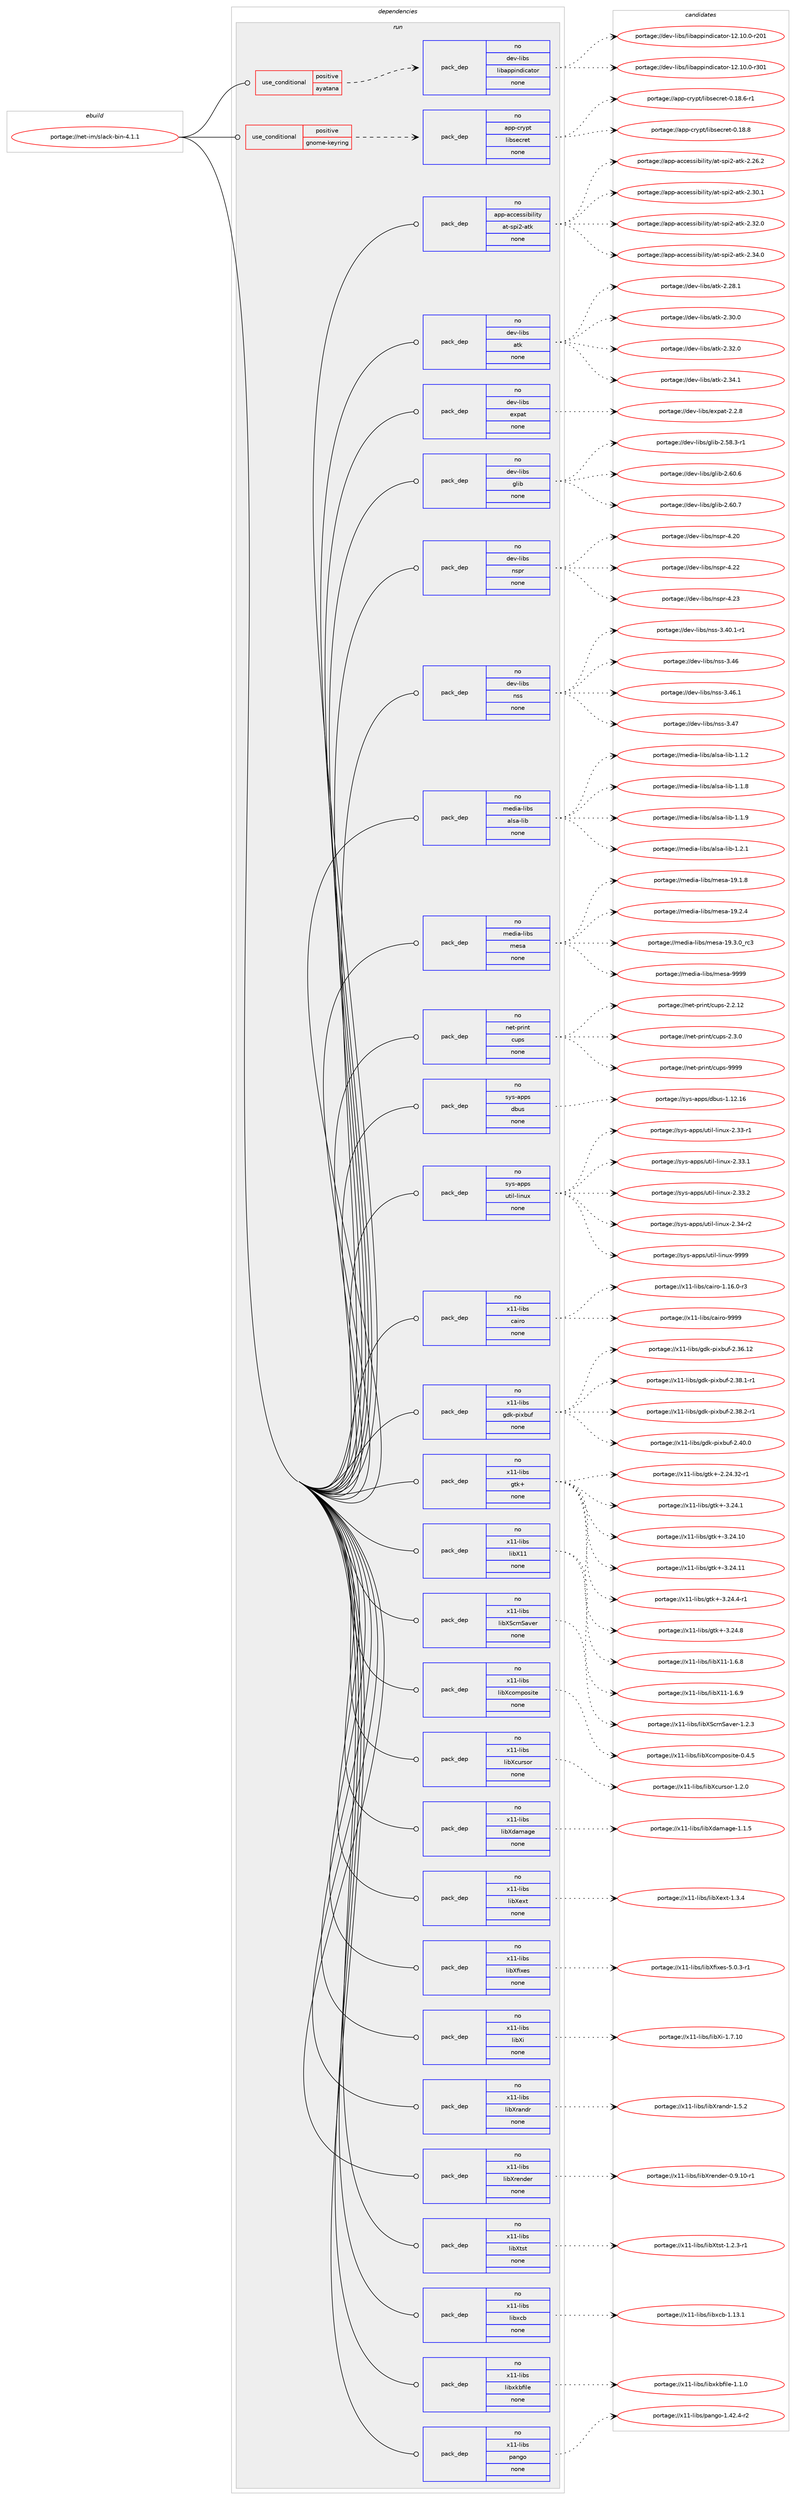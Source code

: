 digraph prolog {

# *************
# Graph options
# *************

newrank=true;
concentrate=true;
compound=true;
graph [rankdir=LR,fontname=Helvetica,fontsize=10,ranksep=1.5];#, ranksep=2.5, nodesep=0.2];
edge  [arrowhead=vee];
node  [fontname=Helvetica,fontsize=10];

# **********
# The ebuild
# **********

subgraph cluster_leftcol {
color=gray;
rank=same;
label=<<i>ebuild</i>>;
id [label="portage://net-im/slack-bin-4.1.1", color=red, width=4, href="../net-im/slack-bin-4.1.1.svg"];
}

# ****************
# The dependencies
# ****************

subgraph cluster_midcol {
color=gray;
label=<<i>dependencies</i>>;
subgraph cluster_compile {
fillcolor="#eeeeee";
style=filled;
label=<<i>compile</i>>;
}
subgraph cluster_compileandrun {
fillcolor="#eeeeee";
style=filled;
label=<<i>compile and run</i>>;
}
subgraph cluster_run {
fillcolor="#eeeeee";
style=filled;
label=<<i>run</i>>;
subgraph cond89000 {
dependency356283 [label=<<TABLE BORDER="0" CELLBORDER="1" CELLSPACING="0" CELLPADDING="4"><TR><TD ROWSPAN="3" CELLPADDING="10">use_conditional</TD></TR><TR><TD>positive</TD></TR><TR><TD>ayatana</TD></TR></TABLE>>, shape=none, color=red];
subgraph pack261393 {
dependency356284 [label=<<TABLE BORDER="0" CELLBORDER="1" CELLSPACING="0" CELLPADDING="4" WIDTH="220"><TR><TD ROWSPAN="6" CELLPADDING="30">pack_dep</TD></TR><TR><TD WIDTH="110">no</TD></TR><TR><TD>dev-libs</TD></TR><TR><TD>libappindicator</TD></TR><TR><TD>none</TD></TR><TR><TD></TD></TR></TABLE>>, shape=none, color=blue];
}
dependency356283:e -> dependency356284:w [weight=20,style="dashed",arrowhead="vee"];
}
id:e -> dependency356283:w [weight=20,style="solid",arrowhead="odot"];
subgraph cond89001 {
dependency356285 [label=<<TABLE BORDER="0" CELLBORDER="1" CELLSPACING="0" CELLPADDING="4"><TR><TD ROWSPAN="3" CELLPADDING="10">use_conditional</TD></TR><TR><TD>positive</TD></TR><TR><TD>gnome-keyring</TD></TR></TABLE>>, shape=none, color=red];
subgraph pack261394 {
dependency356286 [label=<<TABLE BORDER="0" CELLBORDER="1" CELLSPACING="0" CELLPADDING="4" WIDTH="220"><TR><TD ROWSPAN="6" CELLPADDING="30">pack_dep</TD></TR><TR><TD WIDTH="110">no</TD></TR><TR><TD>app-crypt</TD></TR><TR><TD>libsecret</TD></TR><TR><TD>none</TD></TR><TR><TD></TD></TR></TABLE>>, shape=none, color=blue];
}
dependency356285:e -> dependency356286:w [weight=20,style="dashed",arrowhead="vee"];
}
id:e -> dependency356285:w [weight=20,style="solid",arrowhead="odot"];
subgraph pack261395 {
dependency356287 [label=<<TABLE BORDER="0" CELLBORDER="1" CELLSPACING="0" CELLPADDING="4" WIDTH="220"><TR><TD ROWSPAN="6" CELLPADDING="30">pack_dep</TD></TR><TR><TD WIDTH="110">no</TD></TR><TR><TD>app-accessibility</TD></TR><TR><TD>at-spi2-atk</TD></TR><TR><TD>none</TD></TR><TR><TD></TD></TR></TABLE>>, shape=none, color=blue];
}
id:e -> dependency356287:w [weight=20,style="solid",arrowhead="odot"];
subgraph pack261396 {
dependency356288 [label=<<TABLE BORDER="0" CELLBORDER="1" CELLSPACING="0" CELLPADDING="4" WIDTH="220"><TR><TD ROWSPAN="6" CELLPADDING="30">pack_dep</TD></TR><TR><TD WIDTH="110">no</TD></TR><TR><TD>dev-libs</TD></TR><TR><TD>atk</TD></TR><TR><TD>none</TD></TR><TR><TD></TD></TR></TABLE>>, shape=none, color=blue];
}
id:e -> dependency356288:w [weight=20,style="solid",arrowhead="odot"];
subgraph pack261397 {
dependency356289 [label=<<TABLE BORDER="0" CELLBORDER="1" CELLSPACING="0" CELLPADDING="4" WIDTH="220"><TR><TD ROWSPAN="6" CELLPADDING="30">pack_dep</TD></TR><TR><TD WIDTH="110">no</TD></TR><TR><TD>dev-libs</TD></TR><TR><TD>expat</TD></TR><TR><TD>none</TD></TR><TR><TD></TD></TR></TABLE>>, shape=none, color=blue];
}
id:e -> dependency356289:w [weight=20,style="solid",arrowhead="odot"];
subgraph pack261398 {
dependency356290 [label=<<TABLE BORDER="0" CELLBORDER="1" CELLSPACING="0" CELLPADDING="4" WIDTH="220"><TR><TD ROWSPAN="6" CELLPADDING="30">pack_dep</TD></TR><TR><TD WIDTH="110">no</TD></TR><TR><TD>dev-libs</TD></TR><TR><TD>glib</TD></TR><TR><TD>none</TD></TR><TR><TD></TD></TR></TABLE>>, shape=none, color=blue];
}
id:e -> dependency356290:w [weight=20,style="solid",arrowhead="odot"];
subgraph pack261399 {
dependency356291 [label=<<TABLE BORDER="0" CELLBORDER="1" CELLSPACING="0" CELLPADDING="4" WIDTH="220"><TR><TD ROWSPAN="6" CELLPADDING="30">pack_dep</TD></TR><TR><TD WIDTH="110">no</TD></TR><TR><TD>dev-libs</TD></TR><TR><TD>nspr</TD></TR><TR><TD>none</TD></TR><TR><TD></TD></TR></TABLE>>, shape=none, color=blue];
}
id:e -> dependency356291:w [weight=20,style="solid",arrowhead="odot"];
subgraph pack261400 {
dependency356292 [label=<<TABLE BORDER="0" CELLBORDER="1" CELLSPACING="0" CELLPADDING="4" WIDTH="220"><TR><TD ROWSPAN="6" CELLPADDING="30">pack_dep</TD></TR><TR><TD WIDTH="110">no</TD></TR><TR><TD>dev-libs</TD></TR><TR><TD>nss</TD></TR><TR><TD>none</TD></TR><TR><TD></TD></TR></TABLE>>, shape=none, color=blue];
}
id:e -> dependency356292:w [weight=20,style="solid",arrowhead="odot"];
subgraph pack261401 {
dependency356293 [label=<<TABLE BORDER="0" CELLBORDER="1" CELLSPACING="0" CELLPADDING="4" WIDTH="220"><TR><TD ROWSPAN="6" CELLPADDING="30">pack_dep</TD></TR><TR><TD WIDTH="110">no</TD></TR><TR><TD>media-libs</TD></TR><TR><TD>alsa-lib</TD></TR><TR><TD>none</TD></TR><TR><TD></TD></TR></TABLE>>, shape=none, color=blue];
}
id:e -> dependency356293:w [weight=20,style="solid",arrowhead="odot"];
subgraph pack261402 {
dependency356294 [label=<<TABLE BORDER="0" CELLBORDER="1" CELLSPACING="0" CELLPADDING="4" WIDTH="220"><TR><TD ROWSPAN="6" CELLPADDING="30">pack_dep</TD></TR><TR><TD WIDTH="110">no</TD></TR><TR><TD>media-libs</TD></TR><TR><TD>mesa</TD></TR><TR><TD>none</TD></TR><TR><TD></TD></TR></TABLE>>, shape=none, color=blue];
}
id:e -> dependency356294:w [weight=20,style="solid",arrowhead="odot"];
subgraph pack261403 {
dependency356295 [label=<<TABLE BORDER="0" CELLBORDER="1" CELLSPACING="0" CELLPADDING="4" WIDTH="220"><TR><TD ROWSPAN="6" CELLPADDING="30">pack_dep</TD></TR><TR><TD WIDTH="110">no</TD></TR><TR><TD>net-print</TD></TR><TR><TD>cups</TD></TR><TR><TD>none</TD></TR><TR><TD></TD></TR></TABLE>>, shape=none, color=blue];
}
id:e -> dependency356295:w [weight=20,style="solid",arrowhead="odot"];
subgraph pack261404 {
dependency356296 [label=<<TABLE BORDER="0" CELLBORDER="1" CELLSPACING="0" CELLPADDING="4" WIDTH="220"><TR><TD ROWSPAN="6" CELLPADDING="30">pack_dep</TD></TR><TR><TD WIDTH="110">no</TD></TR><TR><TD>sys-apps</TD></TR><TR><TD>dbus</TD></TR><TR><TD>none</TD></TR><TR><TD></TD></TR></TABLE>>, shape=none, color=blue];
}
id:e -> dependency356296:w [weight=20,style="solid",arrowhead="odot"];
subgraph pack261405 {
dependency356297 [label=<<TABLE BORDER="0" CELLBORDER="1" CELLSPACING="0" CELLPADDING="4" WIDTH="220"><TR><TD ROWSPAN="6" CELLPADDING="30">pack_dep</TD></TR><TR><TD WIDTH="110">no</TD></TR><TR><TD>sys-apps</TD></TR><TR><TD>util-linux</TD></TR><TR><TD>none</TD></TR><TR><TD></TD></TR></TABLE>>, shape=none, color=blue];
}
id:e -> dependency356297:w [weight=20,style="solid",arrowhead="odot"];
subgraph pack261406 {
dependency356298 [label=<<TABLE BORDER="0" CELLBORDER="1" CELLSPACING="0" CELLPADDING="4" WIDTH="220"><TR><TD ROWSPAN="6" CELLPADDING="30">pack_dep</TD></TR><TR><TD WIDTH="110">no</TD></TR><TR><TD>x11-libs</TD></TR><TR><TD>cairo</TD></TR><TR><TD>none</TD></TR><TR><TD></TD></TR></TABLE>>, shape=none, color=blue];
}
id:e -> dependency356298:w [weight=20,style="solid",arrowhead="odot"];
subgraph pack261407 {
dependency356299 [label=<<TABLE BORDER="0" CELLBORDER="1" CELLSPACING="0" CELLPADDING="4" WIDTH="220"><TR><TD ROWSPAN="6" CELLPADDING="30">pack_dep</TD></TR><TR><TD WIDTH="110">no</TD></TR><TR><TD>x11-libs</TD></TR><TR><TD>gdk-pixbuf</TD></TR><TR><TD>none</TD></TR><TR><TD></TD></TR></TABLE>>, shape=none, color=blue];
}
id:e -> dependency356299:w [weight=20,style="solid",arrowhead="odot"];
subgraph pack261408 {
dependency356300 [label=<<TABLE BORDER="0" CELLBORDER="1" CELLSPACING="0" CELLPADDING="4" WIDTH="220"><TR><TD ROWSPAN="6" CELLPADDING="30">pack_dep</TD></TR><TR><TD WIDTH="110">no</TD></TR><TR><TD>x11-libs</TD></TR><TR><TD>gtk+</TD></TR><TR><TD>none</TD></TR><TR><TD></TD></TR></TABLE>>, shape=none, color=blue];
}
id:e -> dependency356300:w [weight=20,style="solid",arrowhead="odot"];
subgraph pack261409 {
dependency356301 [label=<<TABLE BORDER="0" CELLBORDER="1" CELLSPACING="0" CELLPADDING="4" WIDTH="220"><TR><TD ROWSPAN="6" CELLPADDING="30">pack_dep</TD></TR><TR><TD WIDTH="110">no</TD></TR><TR><TD>x11-libs</TD></TR><TR><TD>libX11</TD></TR><TR><TD>none</TD></TR><TR><TD></TD></TR></TABLE>>, shape=none, color=blue];
}
id:e -> dependency356301:w [weight=20,style="solid",arrowhead="odot"];
subgraph pack261410 {
dependency356302 [label=<<TABLE BORDER="0" CELLBORDER="1" CELLSPACING="0" CELLPADDING="4" WIDTH="220"><TR><TD ROWSPAN="6" CELLPADDING="30">pack_dep</TD></TR><TR><TD WIDTH="110">no</TD></TR><TR><TD>x11-libs</TD></TR><TR><TD>libXScrnSaver</TD></TR><TR><TD>none</TD></TR><TR><TD></TD></TR></TABLE>>, shape=none, color=blue];
}
id:e -> dependency356302:w [weight=20,style="solid",arrowhead="odot"];
subgraph pack261411 {
dependency356303 [label=<<TABLE BORDER="0" CELLBORDER="1" CELLSPACING="0" CELLPADDING="4" WIDTH="220"><TR><TD ROWSPAN="6" CELLPADDING="30">pack_dep</TD></TR><TR><TD WIDTH="110">no</TD></TR><TR><TD>x11-libs</TD></TR><TR><TD>libXcomposite</TD></TR><TR><TD>none</TD></TR><TR><TD></TD></TR></TABLE>>, shape=none, color=blue];
}
id:e -> dependency356303:w [weight=20,style="solid",arrowhead="odot"];
subgraph pack261412 {
dependency356304 [label=<<TABLE BORDER="0" CELLBORDER="1" CELLSPACING="0" CELLPADDING="4" WIDTH="220"><TR><TD ROWSPAN="6" CELLPADDING="30">pack_dep</TD></TR><TR><TD WIDTH="110">no</TD></TR><TR><TD>x11-libs</TD></TR><TR><TD>libXcursor</TD></TR><TR><TD>none</TD></TR><TR><TD></TD></TR></TABLE>>, shape=none, color=blue];
}
id:e -> dependency356304:w [weight=20,style="solid",arrowhead="odot"];
subgraph pack261413 {
dependency356305 [label=<<TABLE BORDER="0" CELLBORDER="1" CELLSPACING="0" CELLPADDING="4" WIDTH="220"><TR><TD ROWSPAN="6" CELLPADDING="30">pack_dep</TD></TR><TR><TD WIDTH="110">no</TD></TR><TR><TD>x11-libs</TD></TR><TR><TD>libXdamage</TD></TR><TR><TD>none</TD></TR><TR><TD></TD></TR></TABLE>>, shape=none, color=blue];
}
id:e -> dependency356305:w [weight=20,style="solid",arrowhead="odot"];
subgraph pack261414 {
dependency356306 [label=<<TABLE BORDER="0" CELLBORDER="1" CELLSPACING="0" CELLPADDING="4" WIDTH="220"><TR><TD ROWSPAN="6" CELLPADDING="30">pack_dep</TD></TR><TR><TD WIDTH="110">no</TD></TR><TR><TD>x11-libs</TD></TR><TR><TD>libXext</TD></TR><TR><TD>none</TD></TR><TR><TD></TD></TR></TABLE>>, shape=none, color=blue];
}
id:e -> dependency356306:w [weight=20,style="solid",arrowhead="odot"];
subgraph pack261415 {
dependency356307 [label=<<TABLE BORDER="0" CELLBORDER="1" CELLSPACING="0" CELLPADDING="4" WIDTH="220"><TR><TD ROWSPAN="6" CELLPADDING="30">pack_dep</TD></TR><TR><TD WIDTH="110">no</TD></TR><TR><TD>x11-libs</TD></TR><TR><TD>libXfixes</TD></TR><TR><TD>none</TD></TR><TR><TD></TD></TR></TABLE>>, shape=none, color=blue];
}
id:e -> dependency356307:w [weight=20,style="solid",arrowhead="odot"];
subgraph pack261416 {
dependency356308 [label=<<TABLE BORDER="0" CELLBORDER="1" CELLSPACING="0" CELLPADDING="4" WIDTH="220"><TR><TD ROWSPAN="6" CELLPADDING="30">pack_dep</TD></TR><TR><TD WIDTH="110">no</TD></TR><TR><TD>x11-libs</TD></TR><TR><TD>libXi</TD></TR><TR><TD>none</TD></TR><TR><TD></TD></TR></TABLE>>, shape=none, color=blue];
}
id:e -> dependency356308:w [weight=20,style="solid",arrowhead="odot"];
subgraph pack261417 {
dependency356309 [label=<<TABLE BORDER="0" CELLBORDER="1" CELLSPACING="0" CELLPADDING="4" WIDTH="220"><TR><TD ROWSPAN="6" CELLPADDING="30">pack_dep</TD></TR><TR><TD WIDTH="110">no</TD></TR><TR><TD>x11-libs</TD></TR><TR><TD>libXrandr</TD></TR><TR><TD>none</TD></TR><TR><TD></TD></TR></TABLE>>, shape=none, color=blue];
}
id:e -> dependency356309:w [weight=20,style="solid",arrowhead="odot"];
subgraph pack261418 {
dependency356310 [label=<<TABLE BORDER="0" CELLBORDER="1" CELLSPACING="0" CELLPADDING="4" WIDTH="220"><TR><TD ROWSPAN="6" CELLPADDING="30">pack_dep</TD></TR><TR><TD WIDTH="110">no</TD></TR><TR><TD>x11-libs</TD></TR><TR><TD>libXrender</TD></TR><TR><TD>none</TD></TR><TR><TD></TD></TR></TABLE>>, shape=none, color=blue];
}
id:e -> dependency356310:w [weight=20,style="solid",arrowhead="odot"];
subgraph pack261419 {
dependency356311 [label=<<TABLE BORDER="0" CELLBORDER="1" CELLSPACING="0" CELLPADDING="4" WIDTH="220"><TR><TD ROWSPAN="6" CELLPADDING="30">pack_dep</TD></TR><TR><TD WIDTH="110">no</TD></TR><TR><TD>x11-libs</TD></TR><TR><TD>libXtst</TD></TR><TR><TD>none</TD></TR><TR><TD></TD></TR></TABLE>>, shape=none, color=blue];
}
id:e -> dependency356311:w [weight=20,style="solid",arrowhead="odot"];
subgraph pack261420 {
dependency356312 [label=<<TABLE BORDER="0" CELLBORDER="1" CELLSPACING="0" CELLPADDING="4" WIDTH="220"><TR><TD ROWSPAN="6" CELLPADDING="30">pack_dep</TD></TR><TR><TD WIDTH="110">no</TD></TR><TR><TD>x11-libs</TD></TR><TR><TD>libxcb</TD></TR><TR><TD>none</TD></TR><TR><TD></TD></TR></TABLE>>, shape=none, color=blue];
}
id:e -> dependency356312:w [weight=20,style="solid",arrowhead="odot"];
subgraph pack261421 {
dependency356313 [label=<<TABLE BORDER="0" CELLBORDER="1" CELLSPACING="0" CELLPADDING="4" WIDTH="220"><TR><TD ROWSPAN="6" CELLPADDING="30">pack_dep</TD></TR><TR><TD WIDTH="110">no</TD></TR><TR><TD>x11-libs</TD></TR><TR><TD>libxkbfile</TD></TR><TR><TD>none</TD></TR><TR><TD></TD></TR></TABLE>>, shape=none, color=blue];
}
id:e -> dependency356313:w [weight=20,style="solid",arrowhead="odot"];
subgraph pack261422 {
dependency356314 [label=<<TABLE BORDER="0" CELLBORDER="1" CELLSPACING="0" CELLPADDING="4" WIDTH="220"><TR><TD ROWSPAN="6" CELLPADDING="30">pack_dep</TD></TR><TR><TD WIDTH="110">no</TD></TR><TR><TD>x11-libs</TD></TR><TR><TD>pango</TD></TR><TR><TD>none</TD></TR><TR><TD></TD></TR></TABLE>>, shape=none, color=blue];
}
id:e -> dependency356314:w [weight=20,style="solid",arrowhead="odot"];
}
}

# **************
# The candidates
# **************

subgraph cluster_choices {
rank=same;
color=gray;
label=<<i>candidates</i>>;

subgraph choice261393 {
color=black;
nodesep=1;
choiceportage10010111845108105981154710810598971121121051101001059997116111114454950464948464845114504849 [label="portage://dev-libs/libappindicator-12.10.0-r201", color=red, width=4,href="../dev-libs/libappindicator-12.10.0-r201.svg"];
choiceportage10010111845108105981154710810598971121121051101001059997116111114454950464948464845114514849 [label="portage://dev-libs/libappindicator-12.10.0-r301", color=red, width=4,href="../dev-libs/libappindicator-12.10.0-r301.svg"];
dependency356284:e -> choiceportage10010111845108105981154710810598971121121051101001059997116111114454950464948464845114504849:w [style=dotted,weight="100"];
dependency356284:e -> choiceportage10010111845108105981154710810598971121121051101001059997116111114454950464948464845114514849:w [style=dotted,weight="100"];
}
subgraph choice261394 {
color=black;
nodesep=1;
choiceportage971121124599114121112116471081059811510199114101116454846495646544511449 [label="portage://app-crypt/libsecret-0.18.6-r1", color=red, width=4,href="../app-crypt/libsecret-0.18.6-r1.svg"];
choiceportage97112112459911412111211647108105981151019911410111645484649564656 [label="portage://app-crypt/libsecret-0.18.8", color=red, width=4,href="../app-crypt/libsecret-0.18.8.svg"];
dependency356286:e -> choiceportage971121124599114121112116471081059811510199114101116454846495646544511449:w [style=dotted,weight="100"];
dependency356286:e -> choiceportage97112112459911412111211647108105981151019911410111645484649564656:w [style=dotted,weight="100"];
}
subgraph choice261395 {
color=black;
nodesep=1;
choiceportage97112112459799991011151151059810510810511612147971164511511210550459711610745504650544650 [label="portage://app-accessibility/at-spi2-atk-2.26.2", color=red, width=4,href="../app-accessibility/at-spi2-atk-2.26.2.svg"];
choiceportage97112112459799991011151151059810510810511612147971164511511210550459711610745504651484649 [label="portage://app-accessibility/at-spi2-atk-2.30.1", color=red, width=4,href="../app-accessibility/at-spi2-atk-2.30.1.svg"];
choiceportage97112112459799991011151151059810510810511612147971164511511210550459711610745504651504648 [label="portage://app-accessibility/at-spi2-atk-2.32.0", color=red, width=4,href="../app-accessibility/at-spi2-atk-2.32.0.svg"];
choiceportage97112112459799991011151151059810510810511612147971164511511210550459711610745504651524648 [label="portage://app-accessibility/at-spi2-atk-2.34.0", color=red, width=4,href="../app-accessibility/at-spi2-atk-2.34.0.svg"];
dependency356287:e -> choiceportage97112112459799991011151151059810510810511612147971164511511210550459711610745504650544650:w [style=dotted,weight="100"];
dependency356287:e -> choiceportage97112112459799991011151151059810510810511612147971164511511210550459711610745504651484649:w [style=dotted,weight="100"];
dependency356287:e -> choiceportage97112112459799991011151151059810510810511612147971164511511210550459711610745504651504648:w [style=dotted,weight="100"];
dependency356287:e -> choiceportage97112112459799991011151151059810510810511612147971164511511210550459711610745504651524648:w [style=dotted,weight="100"];
}
subgraph choice261396 {
color=black;
nodesep=1;
choiceportage1001011184510810598115479711610745504650564649 [label="portage://dev-libs/atk-2.28.1", color=red, width=4,href="../dev-libs/atk-2.28.1.svg"];
choiceportage1001011184510810598115479711610745504651484648 [label="portage://dev-libs/atk-2.30.0", color=red, width=4,href="../dev-libs/atk-2.30.0.svg"];
choiceportage1001011184510810598115479711610745504651504648 [label="portage://dev-libs/atk-2.32.0", color=red, width=4,href="../dev-libs/atk-2.32.0.svg"];
choiceportage1001011184510810598115479711610745504651524649 [label="portage://dev-libs/atk-2.34.1", color=red, width=4,href="../dev-libs/atk-2.34.1.svg"];
dependency356288:e -> choiceportage1001011184510810598115479711610745504650564649:w [style=dotted,weight="100"];
dependency356288:e -> choiceportage1001011184510810598115479711610745504651484648:w [style=dotted,weight="100"];
dependency356288:e -> choiceportage1001011184510810598115479711610745504651504648:w [style=dotted,weight="100"];
dependency356288:e -> choiceportage1001011184510810598115479711610745504651524649:w [style=dotted,weight="100"];
}
subgraph choice261397 {
color=black;
nodesep=1;
choiceportage10010111845108105981154710112011297116455046504656 [label="portage://dev-libs/expat-2.2.8", color=red, width=4,href="../dev-libs/expat-2.2.8.svg"];
dependency356289:e -> choiceportage10010111845108105981154710112011297116455046504656:w [style=dotted,weight="100"];
}
subgraph choice261398 {
color=black;
nodesep=1;
choiceportage10010111845108105981154710310810598455046535646514511449 [label="portage://dev-libs/glib-2.58.3-r1", color=red, width=4,href="../dev-libs/glib-2.58.3-r1.svg"];
choiceportage1001011184510810598115471031081059845504654484654 [label="portage://dev-libs/glib-2.60.6", color=red, width=4,href="../dev-libs/glib-2.60.6.svg"];
choiceportage1001011184510810598115471031081059845504654484655 [label="portage://dev-libs/glib-2.60.7", color=red, width=4,href="../dev-libs/glib-2.60.7.svg"];
dependency356290:e -> choiceportage10010111845108105981154710310810598455046535646514511449:w [style=dotted,weight="100"];
dependency356290:e -> choiceportage1001011184510810598115471031081059845504654484654:w [style=dotted,weight="100"];
dependency356290:e -> choiceportage1001011184510810598115471031081059845504654484655:w [style=dotted,weight="100"];
}
subgraph choice261399 {
color=black;
nodesep=1;
choiceportage1001011184510810598115471101151121144552465048 [label="portage://dev-libs/nspr-4.20", color=red, width=4,href="../dev-libs/nspr-4.20.svg"];
choiceportage1001011184510810598115471101151121144552465050 [label="portage://dev-libs/nspr-4.22", color=red, width=4,href="../dev-libs/nspr-4.22.svg"];
choiceportage1001011184510810598115471101151121144552465051 [label="portage://dev-libs/nspr-4.23", color=red, width=4,href="../dev-libs/nspr-4.23.svg"];
dependency356291:e -> choiceportage1001011184510810598115471101151121144552465048:w [style=dotted,weight="100"];
dependency356291:e -> choiceportage1001011184510810598115471101151121144552465050:w [style=dotted,weight="100"];
dependency356291:e -> choiceportage1001011184510810598115471101151121144552465051:w [style=dotted,weight="100"];
}
subgraph choice261400 {
color=black;
nodesep=1;
choiceportage100101118451081059811547110115115455146524846494511449 [label="portage://dev-libs/nss-3.40.1-r1", color=red, width=4,href="../dev-libs/nss-3.40.1-r1.svg"];
choiceportage1001011184510810598115471101151154551465254 [label="portage://dev-libs/nss-3.46", color=red, width=4,href="../dev-libs/nss-3.46.svg"];
choiceportage10010111845108105981154711011511545514652544649 [label="portage://dev-libs/nss-3.46.1", color=red, width=4,href="../dev-libs/nss-3.46.1.svg"];
choiceportage1001011184510810598115471101151154551465255 [label="portage://dev-libs/nss-3.47", color=red, width=4,href="../dev-libs/nss-3.47.svg"];
dependency356292:e -> choiceportage100101118451081059811547110115115455146524846494511449:w [style=dotted,weight="100"];
dependency356292:e -> choiceportage1001011184510810598115471101151154551465254:w [style=dotted,weight="100"];
dependency356292:e -> choiceportage10010111845108105981154711011511545514652544649:w [style=dotted,weight="100"];
dependency356292:e -> choiceportage1001011184510810598115471101151154551465255:w [style=dotted,weight="100"];
}
subgraph choice261401 {
color=black;
nodesep=1;
choiceportage1091011001059745108105981154797108115974510810598454946494650 [label="portage://media-libs/alsa-lib-1.1.2", color=red, width=4,href="../media-libs/alsa-lib-1.1.2.svg"];
choiceportage1091011001059745108105981154797108115974510810598454946494656 [label="portage://media-libs/alsa-lib-1.1.8", color=red, width=4,href="../media-libs/alsa-lib-1.1.8.svg"];
choiceportage1091011001059745108105981154797108115974510810598454946494657 [label="portage://media-libs/alsa-lib-1.1.9", color=red, width=4,href="../media-libs/alsa-lib-1.1.9.svg"];
choiceportage1091011001059745108105981154797108115974510810598454946504649 [label="portage://media-libs/alsa-lib-1.2.1", color=red, width=4,href="../media-libs/alsa-lib-1.2.1.svg"];
dependency356293:e -> choiceportage1091011001059745108105981154797108115974510810598454946494650:w [style=dotted,weight="100"];
dependency356293:e -> choiceportage1091011001059745108105981154797108115974510810598454946494656:w [style=dotted,weight="100"];
dependency356293:e -> choiceportage1091011001059745108105981154797108115974510810598454946494657:w [style=dotted,weight="100"];
dependency356293:e -> choiceportage1091011001059745108105981154797108115974510810598454946504649:w [style=dotted,weight="100"];
}
subgraph choice261402 {
color=black;
nodesep=1;
choiceportage109101100105974510810598115471091011159745495746494656 [label="portage://media-libs/mesa-19.1.8", color=red, width=4,href="../media-libs/mesa-19.1.8.svg"];
choiceportage109101100105974510810598115471091011159745495746504652 [label="portage://media-libs/mesa-19.2.4", color=red, width=4,href="../media-libs/mesa-19.2.4.svg"];
choiceportage109101100105974510810598115471091011159745495746514648951149951 [label="portage://media-libs/mesa-19.3.0_rc3", color=red, width=4,href="../media-libs/mesa-19.3.0_rc3.svg"];
choiceportage10910110010597451081059811547109101115974557575757 [label="portage://media-libs/mesa-9999", color=red, width=4,href="../media-libs/mesa-9999.svg"];
dependency356294:e -> choiceportage109101100105974510810598115471091011159745495746494656:w [style=dotted,weight="100"];
dependency356294:e -> choiceportage109101100105974510810598115471091011159745495746504652:w [style=dotted,weight="100"];
dependency356294:e -> choiceportage109101100105974510810598115471091011159745495746514648951149951:w [style=dotted,weight="100"];
dependency356294:e -> choiceportage10910110010597451081059811547109101115974557575757:w [style=dotted,weight="100"];
}
subgraph choice261403 {
color=black;
nodesep=1;
choiceportage11010111645112114105110116479911711211545504650464950 [label="portage://net-print/cups-2.2.12", color=red, width=4,href="../net-print/cups-2.2.12.svg"];
choiceportage110101116451121141051101164799117112115455046514648 [label="portage://net-print/cups-2.3.0", color=red, width=4,href="../net-print/cups-2.3.0.svg"];
choiceportage1101011164511211410511011647991171121154557575757 [label="portage://net-print/cups-9999", color=red, width=4,href="../net-print/cups-9999.svg"];
dependency356295:e -> choiceportage11010111645112114105110116479911711211545504650464950:w [style=dotted,weight="100"];
dependency356295:e -> choiceportage110101116451121141051101164799117112115455046514648:w [style=dotted,weight="100"];
dependency356295:e -> choiceportage1101011164511211410511011647991171121154557575757:w [style=dotted,weight="100"];
}
subgraph choice261404 {
color=black;
nodesep=1;
choiceportage115121115459711211211547100981171154549464950464954 [label="portage://sys-apps/dbus-1.12.16", color=red, width=4,href="../sys-apps/dbus-1.12.16.svg"];
dependency356296:e -> choiceportage115121115459711211211547100981171154549464950464954:w [style=dotted,weight="100"];
}
subgraph choice261405 {
color=black;
nodesep=1;
choiceportage1151211154597112112115471171161051084510810511011712045504651514511449 [label="portage://sys-apps/util-linux-2.33-r1", color=red, width=4,href="../sys-apps/util-linux-2.33-r1.svg"];
choiceportage1151211154597112112115471171161051084510810511011712045504651514649 [label="portage://sys-apps/util-linux-2.33.1", color=red, width=4,href="../sys-apps/util-linux-2.33.1.svg"];
choiceportage1151211154597112112115471171161051084510810511011712045504651514650 [label="portage://sys-apps/util-linux-2.33.2", color=red, width=4,href="../sys-apps/util-linux-2.33.2.svg"];
choiceportage1151211154597112112115471171161051084510810511011712045504651524511450 [label="portage://sys-apps/util-linux-2.34-r2", color=red, width=4,href="../sys-apps/util-linux-2.34-r2.svg"];
choiceportage115121115459711211211547117116105108451081051101171204557575757 [label="portage://sys-apps/util-linux-9999", color=red, width=4,href="../sys-apps/util-linux-9999.svg"];
dependency356297:e -> choiceportage1151211154597112112115471171161051084510810511011712045504651514511449:w [style=dotted,weight="100"];
dependency356297:e -> choiceportage1151211154597112112115471171161051084510810511011712045504651514649:w [style=dotted,weight="100"];
dependency356297:e -> choiceportage1151211154597112112115471171161051084510810511011712045504651514650:w [style=dotted,weight="100"];
dependency356297:e -> choiceportage1151211154597112112115471171161051084510810511011712045504651524511450:w [style=dotted,weight="100"];
dependency356297:e -> choiceportage115121115459711211211547117116105108451081051101171204557575757:w [style=dotted,weight="100"];
}
subgraph choice261406 {
color=black;
nodesep=1;
choiceportage12049494510810598115479997105114111454946495446484511451 [label="portage://x11-libs/cairo-1.16.0-r3", color=red, width=4,href="../x11-libs/cairo-1.16.0-r3.svg"];
choiceportage120494945108105981154799971051141114557575757 [label="portage://x11-libs/cairo-9999", color=red, width=4,href="../x11-libs/cairo-9999.svg"];
dependency356298:e -> choiceportage12049494510810598115479997105114111454946495446484511451:w [style=dotted,weight="100"];
dependency356298:e -> choiceportage120494945108105981154799971051141114557575757:w [style=dotted,weight="100"];
}
subgraph choice261407 {
color=black;
nodesep=1;
choiceportage120494945108105981154710310010745112105120981171024550465154464950 [label="portage://x11-libs/gdk-pixbuf-2.36.12", color=red, width=4,href="../x11-libs/gdk-pixbuf-2.36.12.svg"];
choiceportage12049494510810598115471031001074511210512098117102455046515646494511449 [label="portage://x11-libs/gdk-pixbuf-2.38.1-r1", color=red, width=4,href="../x11-libs/gdk-pixbuf-2.38.1-r1.svg"];
choiceportage12049494510810598115471031001074511210512098117102455046515646504511449 [label="portage://x11-libs/gdk-pixbuf-2.38.2-r1", color=red, width=4,href="../x11-libs/gdk-pixbuf-2.38.2-r1.svg"];
choiceportage1204949451081059811547103100107451121051209811710245504652484648 [label="portage://x11-libs/gdk-pixbuf-2.40.0", color=red, width=4,href="../x11-libs/gdk-pixbuf-2.40.0.svg"];
dependency356299:e -> choiceportage120494945108105981154710310010745112105120981171024550465154464950:w [style=dotted,weight="100"];
dependency356299:e -> choiceportage12049494510810598115471031001074511210512098117102455046515646494511449:w [style=dotted,weight="100"];
dependency356299:e -> choiceportage12049494510810598115471031001074511210512098117102455046515646504511449:w [style=dotted,weight="100"];
dependency356299:e -> choiceportage1204949451081059811547103100107451121051209811710245504652484648:w [style=dotted,weight="100"];
}
subgraph choice261408 {
color=black;
nodesep=1;
choiceportage12049494510810598115471031161074345504650524651504511449 [label="portage://x11-libs/gtk+-2.24.32-r1", color=red, width=4,href="../x11-libs/gtk+-2.24.32-r1.svg"];
choiceportage12049494510810598115471031161074345514650524649 [label="portage://x11-libs/gtk+-3.24.1", color=red, width=4,href="../x11-libs/gtk+-3.24.1.svg"];
choiceportage1204949451081059811547103116107434551465052464948 [label="portage://x11-libs/gtk+-3.24.10", color=red, width=4,href="../x11-libs/gtk+-3.24.10.svg"];
choiceportage1204949451081059811547103116107434551465052464949 [label="portage://x11-libs/gtk+-3.24.11", color=red, width=4,href="../x11-libs/gtk+-3.24.11.svg"];
choiceportage120494945108105981154710311610743455146505246524511449 [label="portage://x11-libs/gtk+-3.24.4-r1", color=red, width=4,href="../x11-libs/gtk+-3.24.4-r1.svg"];
choiceportage12049494510810598115471031161074345514650524656 [label="portage://x11-libs/gtk+-3.24.8", color=red, width=4,href="../x11-libs/gtk+-3.24.8.svg"];
dependency356300:e -> choiceportage12049494510810598115471031161074345504650524651504511449:w [style=dotted,weight="100"];
dependency356300:e -> choiceportage12049494510810598115471031161074345514650524649:w [style=dotted,weight="100"];
dependency356300:e -> choiceportage1204949451081059811547103116107434551465052464948:w [style=dotted,weight="100"];
dependency356300:e -> choiceportage1204949451081059811547103116107434551465052464949:w [style=dotted,weight="100"];
dependency356300:e -> choiceportage120494945108105981154710311610743455146505246524511449:w [style=dotted,weight="100"];
dependency356300:e -> choiceportage12049494510810598115471031161074345514650524656:w [style=dotted,weight="100"];
}
subgraph choice261409 {
color=black;
nodesep=1;
choiceportage120494945108105981154710810598884949454946544656 [label="portage://x11-libs/libX11-1.6.8", color=red, width=4,href="../x11-libs/libX11-1.6.8.svg"];
choiceportage120494945108105981154710810598884949454946544657 [label="portage://x11-libs/libX11-1.6.9", color=red, width=4,href="../x11-libs/libX11-1.6.9.svg"];
dependency356301:e -> choiceportage120494945108105981154710810598884949454946544656:w [style=dotted,weight="100"];
dependency356301:e -> choiceportage120494945108105981154710810598884949454946544657:w [style=dotted,weight="100"];
}
subgraph choice261410 {
color=black;
nodesep=1;
choiceportage1204949451081059811547108105988883991141108397118101114454946504651 [label="portage://x11-libs/libXScrnSaver-1.2.3", color=red, width=4,href="../x11-libs/libXScrnSaver-1.2.3.svg"];
dependency356302:e -> choiceportage1204949451081059811547108105988883991141108397118101114454946504651:w [style=dotted,weight="100"];
}
subgraph choice261411 {
color=black;
nodesep=1;
choiceportage1204949451081059811547108105988899111109112111115105116101454846524653 [label="portage://x11-libs/libXcomposite-0.4.5", color=red, width=4,href="../x11-libs/libXcomposite-0.4.5.svg"];
dependency356303:e -> choiceportage1204949451081059811547108105988899111109112111115105116101454846524653:w [style=dotted,weight="100"];
}
subgraph choice261412 {
color=black;
nodesep=1;
choiceportage1204949451081059811547108105988899117114115111114454946504648 [label="portage://x11-libs/libXcursor-1.2.0", color=red, width=4,href="../x11-libs/libXcursor-1.2.0.svg"];
dependency356304:e -> choiceportage1204949451081059811547108105988899117114115111114454946504648:w [style=dotted,weight="100"];
}
subgraph choice261413 {
color=black;
nodesep=1;
choiceportage120494945108105981154710810598881009710997103101454946494653 [label="portage://x11-libs/libXdamage-1.1.5", color=red, width=4,href="../x11-libs/libXdamage-1.1.5.svg"];
dependency356305:e -> choiceportage120494945108105981154710810598881009710997103101454946494653:w [style=dotted,weight="100"];
}
subgraph choice261414 {
color=black;
nodesep=1;
choiceportage12049494510810598115471081059888101120116454946514652 [label="portage://x11-libs/libXext-1.3.4", color=red, width=4,href="../x11-libs/libXext-1.3.4.svg"];
dependency356306:e -> choiceportage12049494510810598115471081059888101120116454946514652:w [style=dotted,weight="100"];
}
subgraph choice261415 {
color=black;
nodesep=1;
choiceportage120494945108105981154710810598881021051201011154553464846514511449 [label="portage://x11-libs/libXfixes-5.0.3-r1", color=red, width=4,href="../x11-libs/libXfixes-5.0.3-r1.svg"];
dependency356307:e -> choiceportage120494945108105981154710810598881021051201011154553464846514511449:w [style=dotted,weight="100"];
}
subgraph choice261416 {
color=black;
nodesep=1;
choiceportage1204949451081059811547108105988810545494655464948 [label="portage://x11-libs/libXi-1.7.10", color=red, width=4,href="../x11-libs/libXi-1.7.10.svg"];
dependency356308:e -> choiceportage1204949451081059811547108105988810545494655464948:w [style=dotted,weight="100"];
}
subgraph choice261417 {
color=black;
nodesep=1;
choiceportage1204949451081059811547108105988811497110100114454946534650 [label="portage://x11-libs/libXrandr-1.5.2", color=red, width=4,href="../x11-libs/libXrandr-1.5.2.svg"];
dependency356309:e -> choiceportage1204949451081059811547108105988811497110100114454946534650:w [style=dotted,weight="100"];
}
subgraph choice261418 {
color=black;
nodesep=1;
choiceportage12049494510810598115471081059888114101110100101114454846574649484511449 [label="portage://x11-libs/libXrender-0.9.10-r1", color=red, width=4,href="../x11-libs/libXrender-0.9.10-r1.svg"];
dependency356310:e -> choiceportage12049494510810598115471081059888114101110100101114454846574649484511449:w [style=dotted,weight="100"];
}
subgraph choice261419 {
color=black;
nodesep=1;
choiceportage120494945108105981154710810598881161151164549465046514511449 [label="portage://x11-libs/libXtst-1.2.3-r1", color=red, width=4,href="../x11-libs/libXtst-1.2.3-r1.svg"];
dependency356311:e -> choiceportage120494945108105981154710810598881161151164549465046514511449:w [style=dotted,weight="100"];
}
subgraph choice261420 {
color=black;
nodesep=1;
choiceportage120494945108105981154710810598120999845494649514649 [label="portage://x11-libs/libxcb-1.13.1", color=red, width=4,href="../x11-libs/libxcb-1.13.1.svg"];
dependency356312:e -> choiceportage120494945108105981154710810598120999845494649514649:w [style=dotted,weight="100"];
}
subgraph choice261421 {
color=black;
nodesep=1;
choiceportage12049494510810598115471081059812010798102105108101454946494648 [label="portage://x11-libs/libxkbfile-1.1.0", color=red, width=4,href="../x11-libs/libxkbfile-1.1.0.svg"];
dependency356313:e -> choiceportage12049494510810598115471081059812010798102105108101454946494648:w [style=dotted,weight="100"];
}
subgraph choice261422 {
color=black;
nodesep=1;
choiceportage120494945108105981154711297110103111454946525046524511450 [label="portage://x11-libs/pango-1.42.4-r2", color=red, width=4,href="../x11-libs/pango-1.42.4-r2.svg"];
dependency356314:e -> choiceportage120494945108105981154711297110103111454946525046524511450:w [style=dotted,weight="100"];
}
}

}
